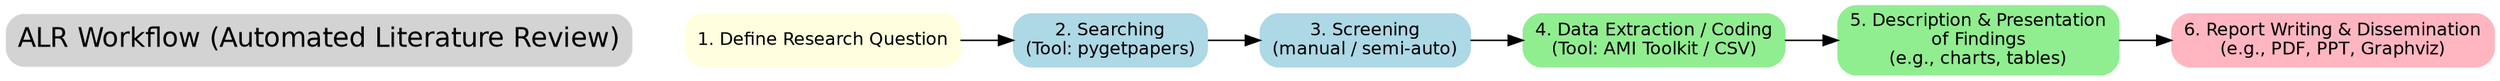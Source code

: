 
digraph ALR_Workflow {
    rankdir=LR;
    bgcolor=white;
    node [shape=box, style="filled,rounded", fontname="Helvetica", fontsize=12];

    // Define nodes
    Q1 [label="1. Define Research Question", color=lightyellow, fillcolor=lightyellow];
    Q2 [label="2. Searching\n(Tool: pygetpapers)", color=lightblue, fillcolor=lightblue];
    Q3 [label="3. Screening\n(manual / semi-auto)", color=lightblue, fillcolor=lightblue];
    Q4 [label="4. Data Extraction / Coding\n(Tool: AMI Toolkit / CSV)", color=lightgreen, fillcolor=lightgreen];
    Q5 [label="5. Description & Presentation\nof Findings\n(e.g., charts, tables)", color=lightgreen, fillcolor=lightgreen];
    Q6 [label="6. Report Writing & Dissemination\n(e.g., PDF, PPT, Graphviz)", color=lightpink, fillcolor=lightpink];

    // Arrows
    Q1 -> Q2 -> Q3 -> Q4 -> Q5 -> Q6;

    // Title node (optional)
    Title [label="ALR Workflow (Automated Literature Review)", shape=plaintext, fontsize=18, fontcolor=black];
    Title -> Q1 [style=invis];
}
